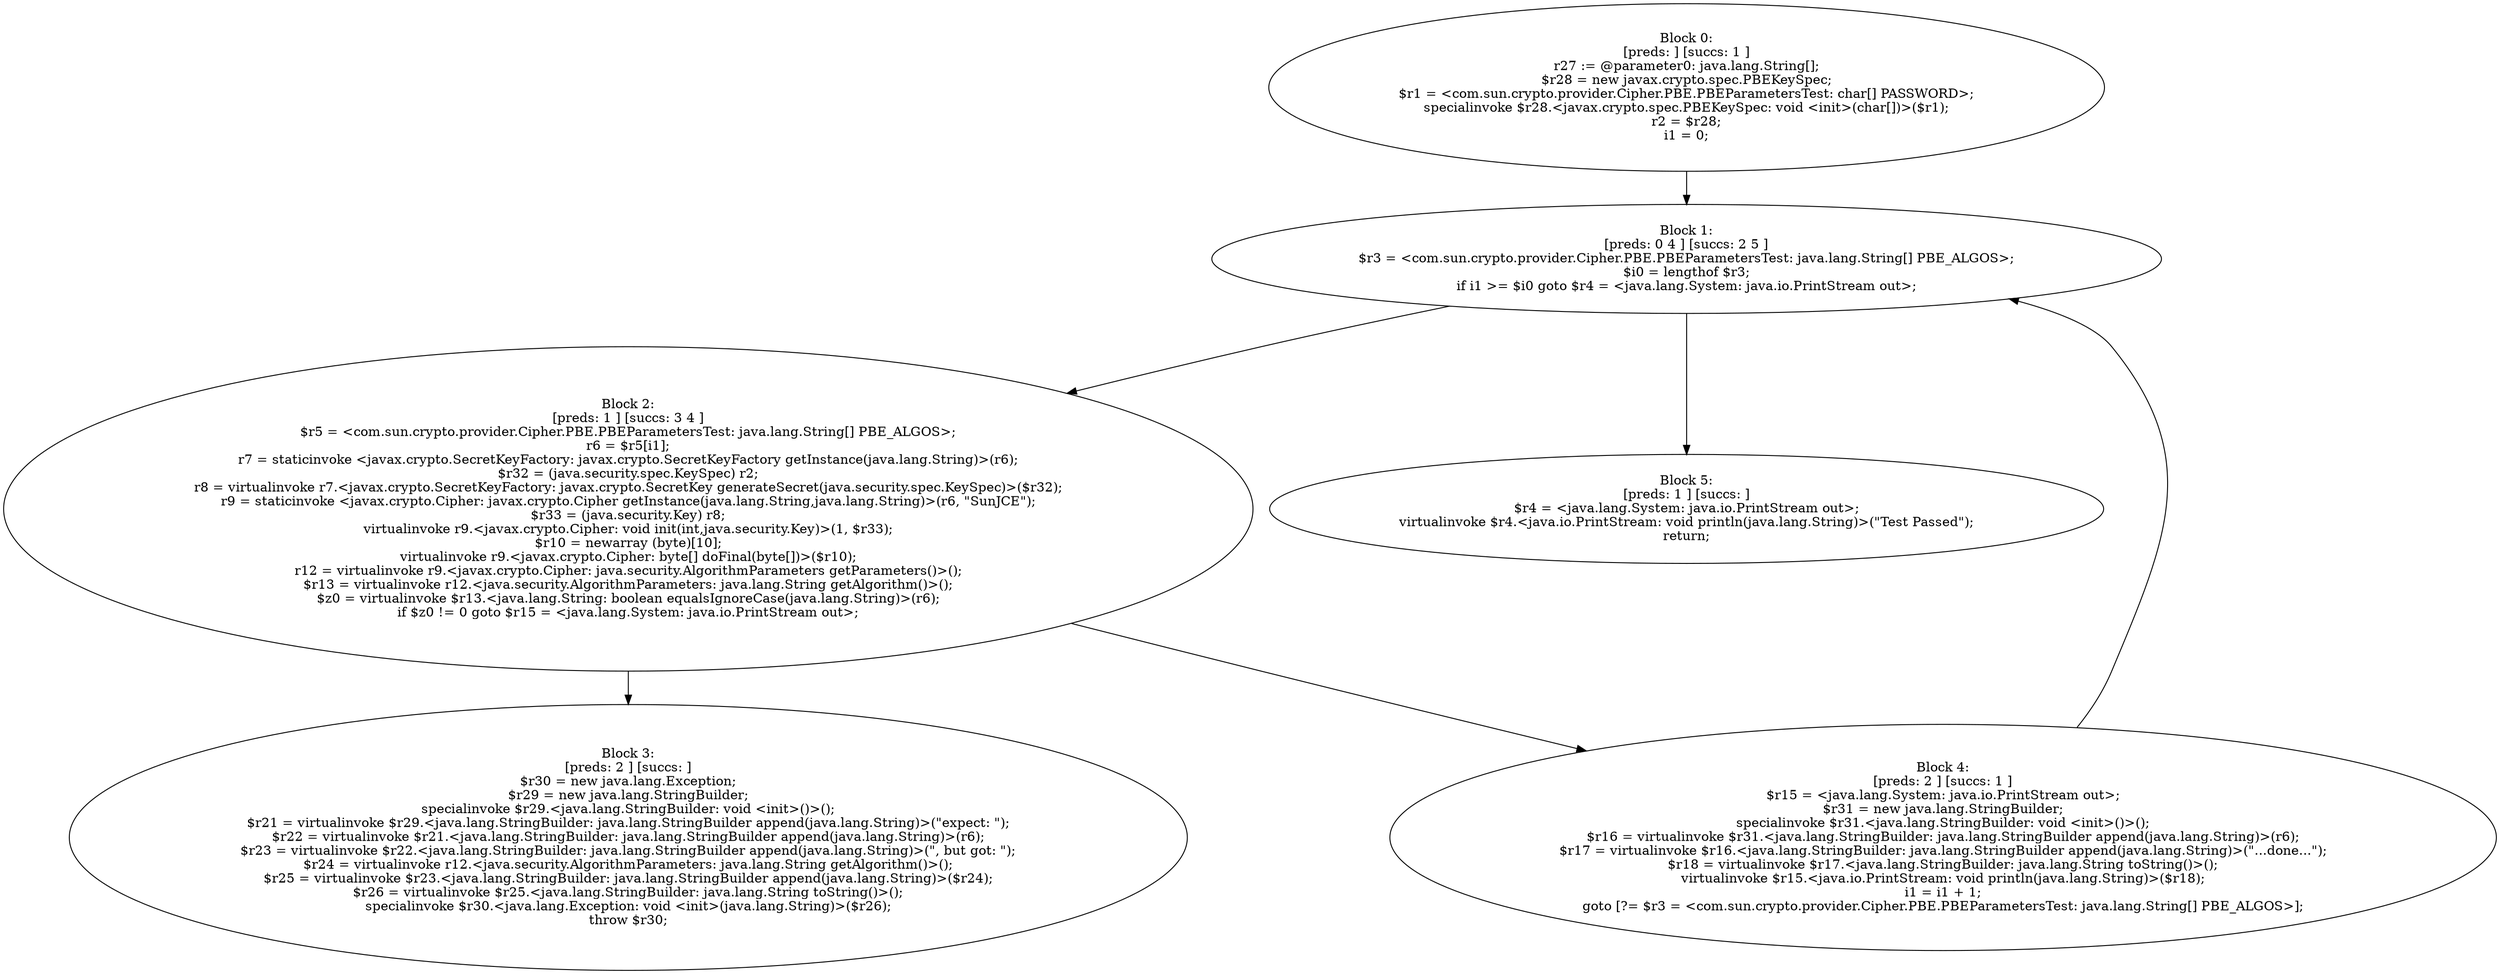 digraph "unitGraph" {
    "Block 0:
[preds: ] [succs: 1 ]
r27 := @parameter0: java.lang.String[];
$r28 = new javax.crypto.spec.PBEKeySpec;
$r1 = <com.sun.crypto.provider.Cipher.PBE.PBEParametersTest: char[] PASSWORD>;
specialinvoke $r28.<javax.crypto.spec.PBEKeySpec: void <init>(char[])>($r1);
r2 = $r28;
i1 = 0;
"
    "Block 1:
[preds: 0 4 ] [succs: 2 5 ]
$r3 = <com.sun.crypto.provider.Cipher.PBE.PBEParametersTest: java.lang.String[] PBE_ALGOS>;
$i0 = lengthof $r3;
if i1 >= $i0 goto $r4 = <java.lang.System: java.io.PrintStream out>;
"
    "Block 2:
[preds: 1 ] [succs: 3 4 ]
$r5 = <com.sun.crypto.provider.Cipher.PBE.PBEParametersTest: java.lang.String[] PBE_ALGOS>;
r6 = $r5[i1];
r7 = staticinvoke <javax.crypto.SecretKeyFactory: javax.crypto.SecretKeyFactory getInstance(java.lang.String)>(r6);
$r32 = (java.security.spec.KeySpec) r2;
r8 = virtualinvoke r7.<javax.crypto.SecretKeyFactory: javax.crypto.SecretKey generateSecret(java.security.spec.KeySpec)>($r32);
r9 = staticinvoke <javax.crypto.Cipher: javax.crypto.Cipher getInstance(java.lang.String,java.lang.String)>(r6, \"SunJCE\");
$r33 = (java.security.Key) r8;
virtualinvoke r9.<javax.crypto.Cipher: void init(int,java.security.Key)>(1, $r33);
$r10 = newarray (byte)[10];
virtualinvoke r9.<javax.crypto.Cipher: byte[] doFinal(byte[])>($r10);
r12 = virtualinvoke r9.<javax.crypto.Cipher: java.security.AlgorithmParameters getParameters()>();
$r13 = virtualinvoke r12.<java.security.AlgorithmParameters: java.lang.String getAlgorithm()>();
$z0 = virtualinvoke $r13.<java.lang.String: boolean equalsIgnoreCase(java.lang.String)>(r6);
if $z0 != 0 goto $r15 = <java.lang.System: java.io.PrintStream out>;
"
    "Block 3:
[preds: 2 ] [succs: ]
$r30 = new java.lang.Exception;
$r29 = new java.lang.StringBuilder;
specialinvoke $r29.<java.lang.StringBuilder: void <init>()>();
$r21 = virtualinvoke $r29.<java.lang.StringBuilder: java.lang.StringBuilder append(java.lang.String)>(\"expect: \");
$r22 = virtualinvoke $r21.<java.lang.StringBuilder: java.lang.StringBuilder append(java.lang.String)>(r6);
$r23 = virtualinvoke $r22.<java.lang.StringBuilder: java.lang.StringBuilder append(java.lang.String)>(\", but got: \");
$r24 = virtualinvoke r12.<java.security.AlgorithmParameters: java.lang.String getAlgorithm()>();
$r25 = virtualinvoke $r23.<java.lang.StringBuilder: java.lang.StringBuilder append(java.lang.String)>($r24);
$r26 = virtualinvoke $r25.<java.lang.StringBuilder: java.lang.String toString()>();
specialinvoke $r30.<java.lang.Exception: void <init>(java.lang.String)>($r26);
throw $r30;
"
    "Block 4:
[preds: 2 ] [succs: 1 ]
$r15 = <java.lang.System: java.io.PrintStream out>;
$r31 = new java.lang.StringBuilder;
specialinvoke $r31.<java.lang.StringBuilder: void <init>()>();
$r16 = virtualinvoke $r31.<java.lang.StringBuilder: java.lang.StringBuilder append(java.lang.String)>(r6);
$r17 = virtualinvoke $r16.<java.lang.StringBuilder: java.lang.StringBuilder append(java.lang.String)>(\"...done...\");
$r18 = virtualinvoke $r17.<java.lang.StringBuilder: java.lang.String toString()>();
virtualinvoke $r15.<java.io.PrintStream: void println(java.lang.String)>($r18);
i1 = i1 + 1;
goto [?= $r3 = <com.sun.crypto.provider.Cipher.PBE.PBEParametersTest: java.lang.String[] PBE_ALGOS>];
"
    "Block 5:
[preds: 1 ] [succs: ]
$r4 = <java.lang.System: java.io.PrintStream out>;
virtualinvoke $r4.<java.io.PrintStream: void println(java.lang.String)>(\"Test Passed\");
return;
"
    "Block 0:
[preds: ] [succs: 1 ]
r27 := @parameter0: java.lang.String[];
$r28 = new javax.crypto.spec.PBEKeySpec;
$r1 = <com.sun.crypto.provider.Cipher.PBE.PBEParametersTest: char[] PASSWORD>;
specialinvoke $r28.<javax.crypto.spec.PBEKeySpec: void <init>(char[])>($r1);
r2 = $r28;
i1 = 0;
"->"Block 1:
[preds: 0 4 ] [succs: 2 5 ]
$r3 = <com.sun.crypto.provider.Cipher.PBE.PBEParametersTest: java.lang.String[] PBE_ALGOS>;
$i0 = lengthof $r3;
if i1 >= $i0 goto $r4 = <java.lang.System: java.io.PrintStream out>;
";
    "Block 1:
[preds: 0 4 ] [succs: 2 5 ]
$r3 = <com.sun.crypto.provider.Cipher.PBE.PBEParametersTest: java.lang.String[] PBE_ALGOS>;
$i0 = lengthof $r3;
if i1 >= $i0 goto $r4 = <java.lang.System: java.io.PrintStream out>;
"->"Block 2:
[preds: 1 ] [succs: 3 4 ]
$r5 = <com.sun.crypto.provider.Cipher.PBE.PBEParametersTest: java.lang.String[] PBE_ALGOS>;
r6 = $r5[i1];
r7 = staticinvoke <javax.crypto.SecretKeyFactory: javax.crypto.SecretKeyFactory getInstance(java.lang.String)>(r6);
$r32 = (java.security.spec.KeySpec) r2;
r8 = virtualinvoke r7.<javax.crypto.SecretKeyFactory: javax.crypto.SecretKey generateSecret(java.security.spec.KeySpec)>($r32);
r9 = staticinvoke <javax.crypto.Cipher: javax.crypto.Cipher getInstance(java.lang.String,java.lang.String)>(r6, \"SunJCE\");
$r33 = (java.security.Key) r8;
virtualinvoke r9.<javax.crypto.Cipher: void init(int,java.security.Key)>(1, $r33);
$r10 = newarray (byte)[10];
virtualinvoke r9.<javax.crypto.Cipher: byte[] doFinal(byte[])>($r10);
r12 = virtualinvoke r9.<javax.crypto.Cipher: java.security.AlgorithmParameters getParameters()>();
$r13 = virtualinvoke r12.<java.security.AlgorithmParameters: java.lang.String getAlgorithm()>();
$z0 = virtualinvoke $r13.<java.lang.String: boolean equalsIgnoreCase(java.lang.String)>(r6);
if $z0 != 0 goto $r15 = <java.lang.System: java.io.PrintStream out>;
";
    "Block 1:
[preds: 0 4 ] [succs: 2 5 ]
$r3 = <com.sun.crypto.provider.Cipher.PBE.PBEParametersTest: java.lang.String[] PBE_ALGOS>;
$i0 = lengthof $r3;
if i1 >= $i0 goto $r4 = <java.lang.System: java.io.PrintStream out>;
"->"Block 5:
[preds: 1 ] [succs: ]
$r4 = <java.lang.System: java.io.PrintStream out>;
virtualinvoke $r4.<java.io.PrintStream: void println(java.lang.String)>(\"Test Passed\");
return;
";
    "Block 2:
[preds: 1 ] [succs: 3 4 ]
$r5 = <com.sun.crypto.provider.Cipher.PBE.PBEParametersTest: java.lang.String[] PBE_ALGOS>;
r6 = $r5[i1];
r7 = staticinvoke <javax.crypto.SecretKeyFactory: javax.crypto.SecretKeyFactory getInstance(java.lang.String)>(r6);
$r32 = (java.security.spec.KeySpec) r2;
r8 = virtualinvoke r7.<javax.crypto.SecretKeyFactory: javax.crypto.SecretKey generateSecret(java.security.spec.KeySpec)>($r32);
r9 = staticinvoke <javax.crypto.Cipher: javax.crypto.Cipher getInstance(java.lang.String,java.lang.String)>(r6, \"SunJCE\");
$r33 = (java.security.Key) r8;
virtualinvoke r9.<javax.crypto.Cipher: void init(int,java.security.Key)>(1, $r33);
$r10 = newarray (byte)[10];
virtualinvoke r9.<javax.crypto.Cipher: byte[] doFinal(byte[])>($r10);
r12 = virtualinvoke r9.<javax.crypto.Cipher: java.security.AlgorithmParameters getParameters()>();
$r13 = virtualinvoke r12.<java.security.AlgorithmParameters: java.lang.String getAlgorithm()>();
$z0 = virtualinvoke $r13.<java.lang.String: boolean equalsIgnoreCase(java.lang.String)>(r6);
if $z0 != 0 goto $r15 = <java.lang.System: java.io.PrintStream out>;
"->"Block 3:
[preds: 2 ] [succs: ]
$r30 = new java.lang.Exception;
$r29 = new java.lang.StringBuilder;
specialinvoke $r29.<java.lang.StringBuilder: void <init>()>();
$r21 = virtualinvoke $r29.<java.lang.StringBuilder: java.lang.StringBuilder append(java.lang.String)>(\"expect: \");
$r22 = virtualinvoke $r21.<java.lang.StringBuilder: java.lang.StringBuilder append(java.lang.String)>(r6);
$r23 = virtualinvoke $r22.<java.lang.StringBuilder: java.lang.StringBuilder append(java.lang.String)>(\", but got: \");
$r24 = virtualinvoke r12.<java.security.AlgorithmParameters: java.lang.String getAlgorithm()>();
$r25 = virtualinvoke $r23.<java.lang.StringBuilder: java.lang.StringBuilder append(java.lang.String)>($r24);
$r26 = virtualinvoke $r25.<java.lang.StringBuilder: java.lang.String toString()>();
specialinvoke $r30.<java.lang.Exception: void <init>(java.lang.String)>($r26);
throw $r30;
";
    "Block 2:
[preds: 1 ] [succs: 3 4 ]
$r5 = <com.sun.crypto.provider.Cipher.PBE.PBEParametersTest: java.lang.String[] PBE_ALGOS>;
r6 = $r5[i1];
r7 = staticinvoke <javax.crypto.SecretKeyFactory: javax.crypto.SecretKeyFactory getInstance(java.lang.String)>(r6);
$r32 = (java.security.spec.KeySpec) r2;
r8 = virtualinvoke r7.<javax.crypto.SecretKeyFactory: javax.crypto.SecretKey generateSecret(java.security.spec.KeySpec)>($r32);
r9 = staticinvoke <javax.crypto.Cipher: javax.crypto.Cipher getInstance(java.lang.String,java.lang.String)>(r6, \"SunJCE\");
$r33 = (java.security.Key) r8;
virtualinvoke r9.<javax.crypto.Cipher: void init(int,java.security.Key)>(1, $r33);
$r10 = newarray (byte)[10];
virtualinvoke r9.<javax.crypto.Cipher: byte[] doFinal(byte[])>($r10);
r12 = virtualinvoke r9.<javax.crypto.Cipher: java.security.AlgorithmParameters getParameters()>();
$r13 = virtualinvoke r12.<java.security.AlgorithmParameters: java.lang.String getAlgorithm()>();
$z0 = virtualinvoke $r13.<java.lang.String: boolean equalsIgnoreCase(java.lang.String)>(r6);
if $z0 != 0 goto $r15 = <java.lang.System: java.io.PrintStream out>;
"->"Block 4:
[preds: 2 ] [succs: 1 ]
$r15 = <java.lang.System: java.io.PrintStream out>;
$r31 = new java.lang.StringBuilder;
specialinvoke $r31.<java.lang.StringBuilder: void <init>()>();
$r16 = virtualinvoke $r31.<java.lang.StringBuilder: java.lang.StringBuilder append(java.lang.String)>(r6);
$r17 = virtualinvoke $r16.<java.lang.StringBuilder: java.lang.StringBuilder append(java.lang.String)>(\"...done...\");
$r18 = virtualinvoke $r17.<java.lang.StringBuilder: java.lang.String toString()>();
virtualinvoke $r15.<java.io.PrintStream: void println(java.lang.String)>($r18);
i1 = i1 + 1;
goto [?= $r3 = <com.sun.crypto.provider.Cipher.PBE.PBEParametersTest: java.lang.String[] PBE_ALGOS>];
";
    "Block 4:
[preds: 2 ] [succs: 1 ]
$r15 = <java.lang.System: java.io.PrintStream out>;
$r31 = new java.lang.StringBuilder;
specialinvoke $r31.<java.lang.StringBuilder: void <init>()>();
$r16 = virtualinvoke $r31.<java.lang.StringBuilder: java.lang.StringBuilder append(java.lang.String)>(r6);
$r17 = virtualinvoke $r16.<java.lang.StringBuilder: java.lang.StringBuilder append(java.lang.String)>(\"...done...\");
$r18 = virtualinvoke $r17.<java.lang.StringBuilder: java.lang.String toString()>();
virtualinvoke $r15.<java.io.PrintStream: void println(java.lang.String)>($r18);
i1 = i1 + 1;
goto [?= $r3 = <com.sun.crypto.provider.Cipher.PBE.PBEParametersTest: java.lang.String[] PBE_ALGOS>];
"->"Block 1:
[preds: 0 4 ] [succs: 2 5 ]
$r3 = <com.sun.crypto.provider.Cipher.PBE.PBEParametersTest: java.lang.String[] PBE_ALGOS>;
$i0 = lengthof $r3;
if i1 >= $i0 goto $r4 = <java.lang.System: java.io.PrintStream out>;
";
}
